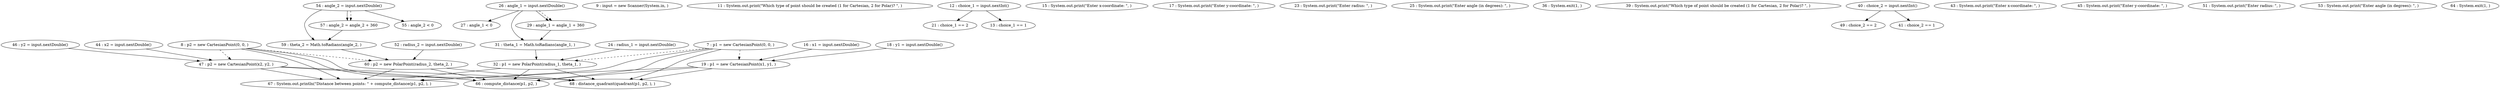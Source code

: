 digraph G {
"7 : p1 = new CartesianPoint(0, 0, )"
"7 : p1 = new CartesianPoint(0, 0, )" -> "66 : compute_distance(p1, p2, )"
"7 : p1 = new CartesianPoint(0, 0, )" -> "67 : System.out.println(\"Distance between points: \" + compute_distance(p1, p2, ), )"
"7 : p1 = new CartesianPoint(0, 0, )" -> "68 : distance_quadrant(quadrant(p1, p2, ), )"
"7 : p1 = new CartesianPoint(0, 0, )" -> "32 : p1 = new PolarPoint(radius_1, theta_1, )" [style=dashed]
"7 : p1 = new CartesianPoint(0, 0, )" -> "19 : p1 = new CartesianPoint(x1, y1, )" [style=dashed]
"8 : p2 = new CartesianPoint(0, 0, )"
"8 : p2 = new CartesianPoint(0, 0, )" -> "66 : compute_distance(p1, p2, )"
"8 : p2 = new CartesianPoint(0, 0, )" -> "67 : System.out.println(\"Distance between points: \" + compute_distance(p1, p2, ), )"
"8 : p2 = new CartesianPoint(0, 0, )" -> "68 : distance_quadrant(quadrant(p1, p2, ), )"
"8 : p2 = new CartesianPoint(0, 0, )" -> "47 : p2 = new CartesianPoint(x2, y2, )" [style=dashed]
"8 : p2 = new CartesianPoint(0, 0, )" -> "60 : p2 = new PolarPoint(radius_2, theta_2, )" [style=dashed]
"9 : input = new Scanner(System.in, )"
"11 : System.out.print(\"Which type of point should be created (1 for Cartesian, 2 for Polar)? \", )"
"12 : choice_1 = input.nextInt()"
"12 : choice_1 = input.nextInt()" -> "21 : choice_1 == 2"
"12 : choice_1 = input.nextInt()" -> "13 : choice_1 == 1"
"13 : choice_1 == 1"
"15 : System.out.print(\"Enter x-coordinate: \", )"
"16 : x1 = input.nextDouble()"
"16 : x1 = input.nextDouble()" -> "19 : p1 = new CartesianPoint(x1, y1, )"
"17 : System.out.print(\"Enter y-coordinate: \", )"
"18 : y1 = input.nextDouble()"
"18 : y1 = input.nextDouble()" -> "19 : p1 = new CartesianPoint(x1, y1, )"
"19 : p1 = new CartesianPoint(x1, y1, )"
"19 : p1 = new CartesianPoint(x1, y1, )" -> "66 : compute_distance(p1, p2, )"
"19 : p1 = new CartesianPoint(x1, y1, )" -> "67 : System.out.println(\"Distance between points: \" + compute_distance(p1, p2, ), )"
"19 : p1 = new CartesianPoint(x1, y1, )" -> "68 : distance_quadrant(quadrant(p1, p2, ), )"
"21 : choice_1 == 2"
"23 : System.out.print(\"Enter radius: \", )"
"24 : radius_1 = input.nextDouble()"
"24 : radius_1 = input.nextDouble()" -> "32 : p1 = new PolarPoint(radius_1, theta_1, )"
"25 : System.out.print(\"Enter angle (in degrees): \", )"
"26 : angle_1 = input.nextDouble()"
"26 : angle_1 = input.nextDouble()" -> "27 : angle_1 < 0"
"26 : angle_1 = input.nextDouble()" -> "29 : angle_1 = angle_1 + 360"
"26 : angle_1 = input.nextDouble()" -> "31 : theta_1 = Math.toRadians(angle_1, )"
"26 : angle_1 = input.nextDouble()" -> "29 : angle_1 = angle_1 + 360" [style=dashed]
"27 : angle_1 < 0"
"29 : angle_1 = angle_1 + 360"
"29 : angle_1 = angle_1 + 360" -> "31 : theta_1 = Math.toRadians(angle_1, )"
"31 : theta_1 = Math.toRadians(angle_1, )"
"31 : theta_1 = Math.toRadians(angle_1, )" -> "32 : p1 = new PolarPoint(radius_1, theta_1, )"
"32 : p1 = new PolarPoint(radius_1, theta_1, )"
"32 : p1 = new PolarPoint(radius_1, theta_1, )" -> "66 : compute_distance(p1, p2, )"
"32 : p1 = new PolarPoint(radius_1, theta_1, )" -> "67 : System.out.println(\"Distance between points: \" + compute_distance(p1, p2, ), )"
"32 : p1 = new PolarPoint(radius_1, theta_1, )" -> "68 : distance_quadrant(quadrant(p1, p2, ), )"
"36 : System.exit(1, )"
"39 : System.out.print(\"Which type of point should be created (1 for Cartesian, 2 for Polar)? \", )"
"40 : choice_2 = input.nextInt()"
"40 : choice_2 = input.nextInt()" -> "49 : choice_2 == 2"
"40 : choice_2 = input.nextInt()" -> "41 : choice_2 == 1"
"41 : choice_2 == 1"
"43 : System.out.print(\"Enter x-coordinate: \", )"
"44 : x2 = input.nextDouble()"
"44 : x2 = input.nextDouble()" -> "47 : p2 = new CartesianPoint(x2, y2, )"
"45 : System.out.print(\"Enter y-coordinate: \", )"
"46 : y2 = input.nextDouble()"
"46 : y2 = input.nextDouble()" -> "47 : p2 = new CartesianPoint(x2, y2, )"
"47 : p2 = new CartesianPoint(x2, y2, )"
"47 : p2 = new CartesianPoint(x2, y2, )" -> "66 : compute_distance(p1, p2, )"
"47 : p2 = new CartesianPoint(x2, y2, )" -> "67 : System.out.println(\"Distance between points: \" + compute_distance(p1, p2, ), )"
"47 : p2 = new CartesianPoint(x2, y2, )" -> "68 : distance_quadrant(quadrant(p1, p2, ), )"
"49 : choice_2 == 2"
"51 : System.out.print(\"Enter radius: \", )"
"52 : radius_2 = input.nextDouble()"
"52 : radius_2 = input.nextDouble()" -> "60 : p2 = new PolarPoint(radius_2, theta_2, )"
"53 : System.out.print(\"Enter angle (in degrees): \", )"
"54 : angle_2 = input.nextDouble()"
"54 : angle_2 = input.nextDouble()" -> "55 : angle_2 < 0"
"54 : angle_2 = input.nextDouble()" -> "57 : angle_2 = angle_2 + 360"
"54 : angle_2 = input.nextDouble()" -> "59 : theta_2 = Math.toRadians(angle_2, )"
"54 : angle_2 = input.nextDouble()" -> "57 : angle_2 = angle_2 + 360" [style=dashed]
"55 : angle_2 < 0"
"57 : angle_2 = angle_2 + 360"
"57 : angle_2 = angle_2 + 360" -> "59 : theta_2 = Math.toRadians(angle_2, )"
"59 : theta_2 = Math.toRadians(angle_2, )"
"59 : theta_2 = Math.toRadians(angle_2, )" -> "60 : p2 = new PolarPoint(radius_2, theta_2, )"
"60 : p2 = new PolarPoint(radius_2, theta_2, )"
"60 : p2 = new PolarPoint(radius_2, theta_2, )" -> "66 : compute_distance(p1, p2, )"
"60 : p2 = new PolarPoint(radius_2, theta_2, )" -> "67 : System.out.println(\"Distance between points: \" + compute_distance(p1, p2, ), )"
"60 : p2 = new PolarPoint(radius_2, theta_2, )" -> "68 : distance_quadrant(quadrant(p1, p2, ), )"
"64 : System.exit(1, )"
"66 : compute_distance(p1, p2, )"
"67 : System.out.println(\"Distance between points: \" + compute_distance(p1, p2, ), )"
"68 : distance_quadrant(quadrant(p1, p2, ), )"
}